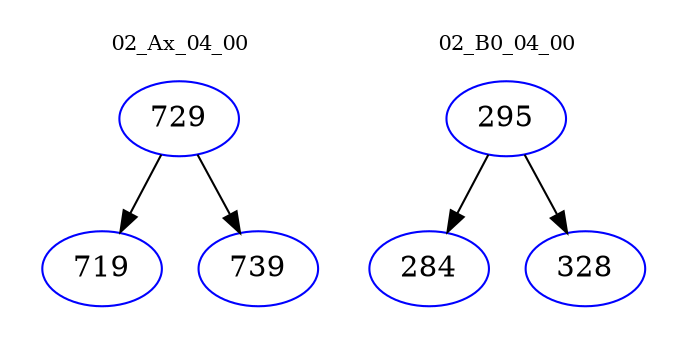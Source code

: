 digraph{
subgraph cluster_0 {
color = white
label = "02_Ax_04_00";
fontsize=10;
T0_729 [label="729", color="blue"]
T0_729 -> T0_719 [color="black"]
T0_719 [label="719", color="blue"]
T0_729 -> T0_739 [color="black"]
T0_739 [label="739", color="blue"]
}
subgraph cluster_1 {
color = white
label = "02_B0_04_00";
fontsize=10;
T1_295 [label="295", color="blue"]
T1_295 -> T1_284 [color="black"]
T1_284 [label="284", color="blue"]
T1_295 -> T1_328 [color="black"]
T1_328 [label="328", color="blue"]
}
}
